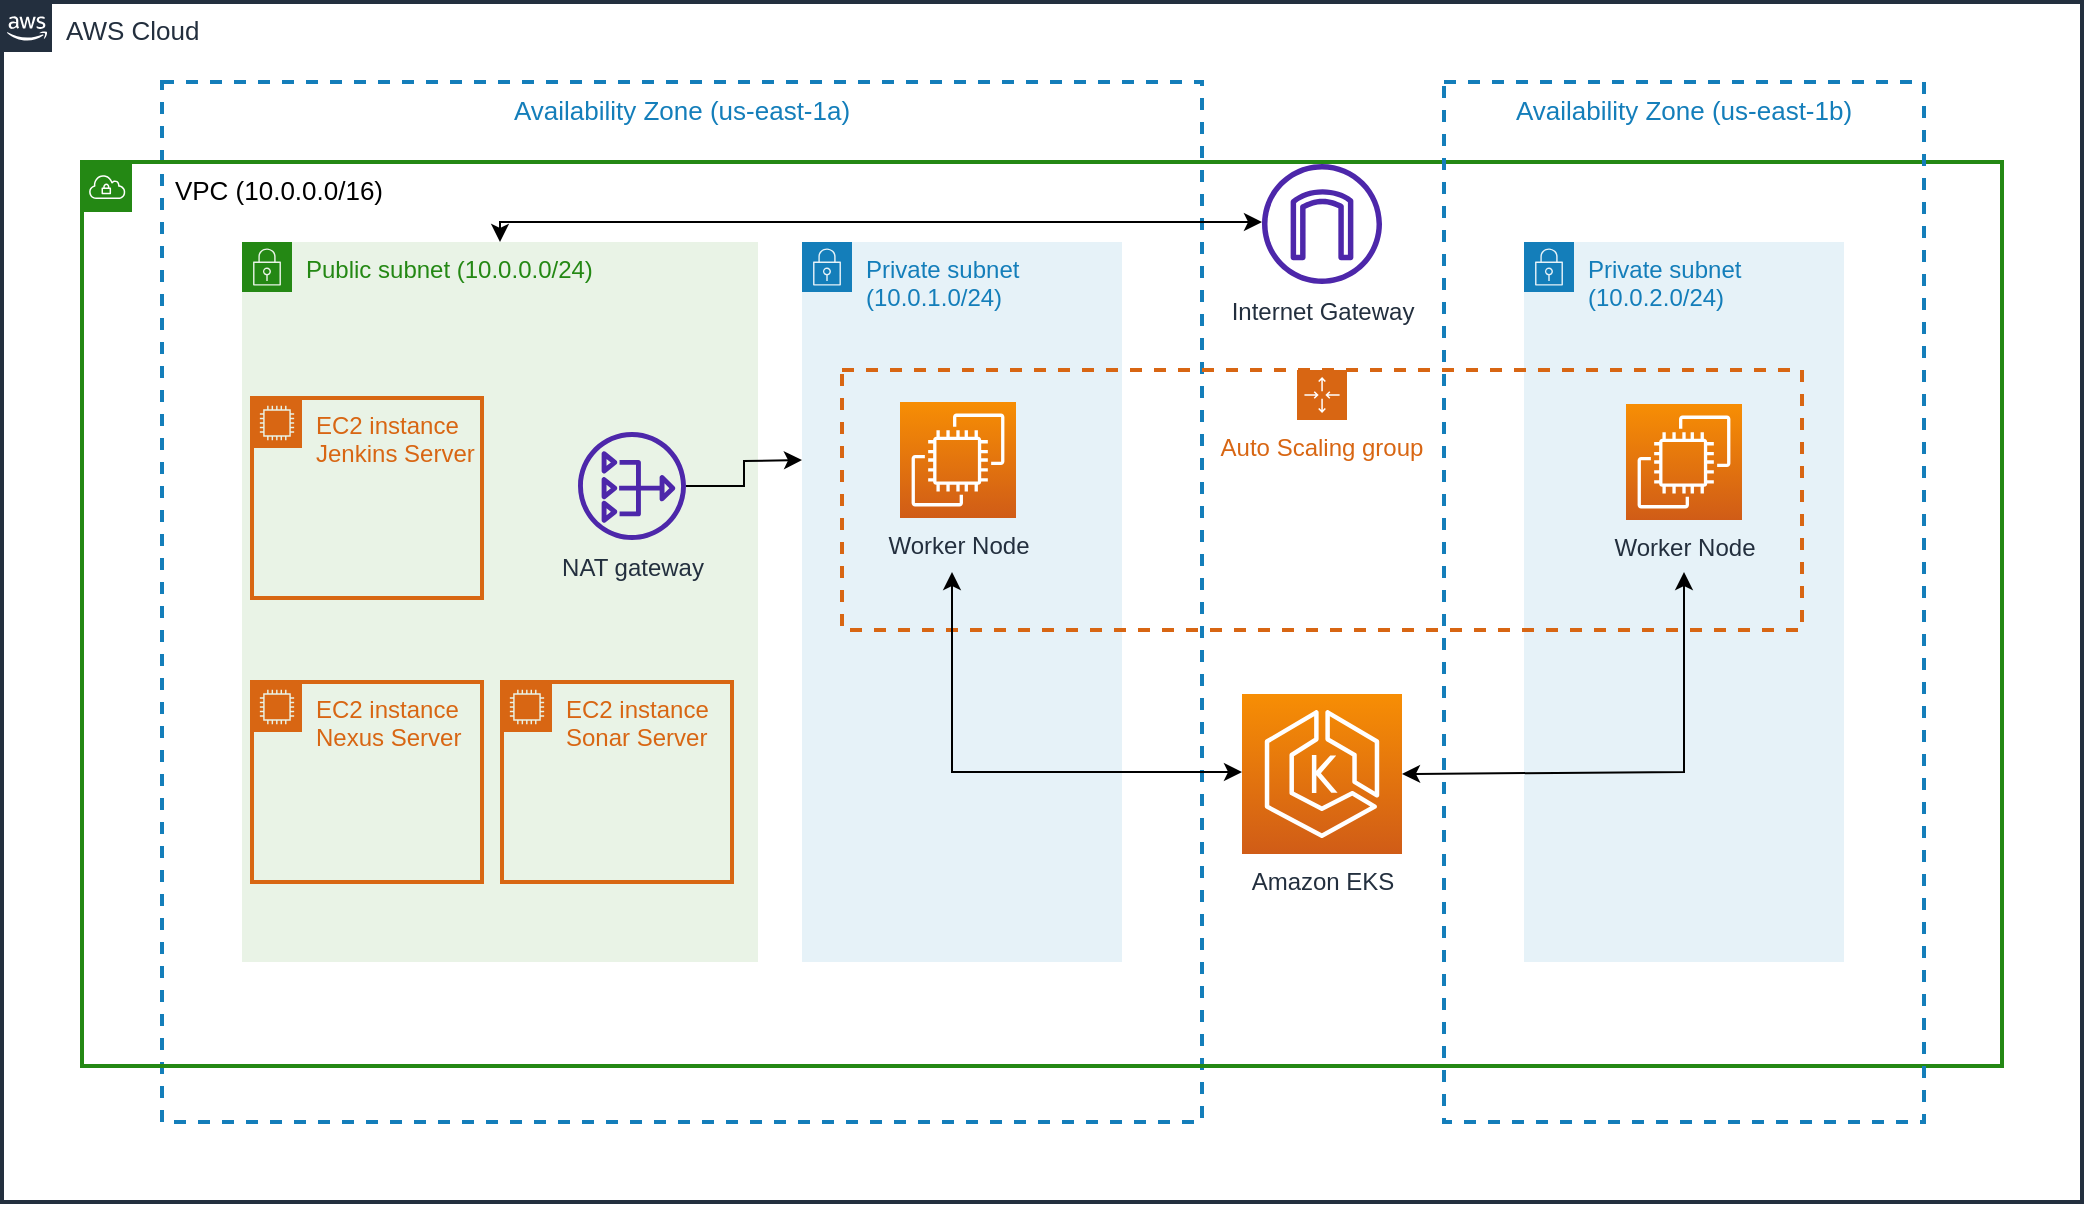 <mxfile version="21.1.2" type="device">
  <diagram name="Page-1" id="pCkzn9qMJvZbVnVIIt9m">
    <mxGraphModel dx="1886" dy="1714" grid="1" gridSize="10" guides="1" tooltips="1" connect="1" arrows="1" fold="1" page="1" pageScale="1" pageWidth="850" pageHeight="1100" math="0" shadow="0">
      <root>
        <mxCell id="0" />
        <mxCell id="1" parent="0" />
        <mxCell id="XMt4THFYrt1HJQhrgokv-8" value="&lt;font style=&quot;font-size: 13px;&quot;&gt;AWS Cloud&lt;/font&gt;" style="points=[[0,0],[0.25,0],[0.5,0],[0.75,0],[1,0],[1,0.25],[1,0.5],[1,0.75],[1,1],[0.75,1],[0.5,1],[0.25,1],[0,1],[0,0.75],[0,0.5],[0,0.25]];outlineConnect=0;gradientColor=none;html=1;whiteSpace=wrap;fontSize=12;fontStyle=0;container=1;pointerEvents=0;collapsible=0;recursiveResize=0;shape=mxgraph.aws4.group;grIcon=mxgraph.aws4.group_aws_cloud_alt;strokeColor=#232F3E;fillColor=none;verticalAlign=top;align=left;spacingLeft=30;fontColor=#232F3E;dashed=0;strokeWidth=2;" parent="1" vertex="1">
          <mxGeometry y="-40" width="1040" height="600" as="geometry" />
        </mxCell>
        <mxCell id="XMt4THFYrt1HJQhrgokv-13" value="Availability Zone (us-east-1a)" style="fillColor=none;strokeColor=#147EBA;dashed=1;verticalAlign=top;fontStyle=0;fontColor=#147EBA;strokeWidth=2;fontSize=13;" parent="1" vertex="1">
          <mxGeometry x="80" width="520" height="520" as="geometry" />
        </mxCell>
        <mxCell id="XMt4THFYrt1HJQhrgokv-14" value="&lt;font color=&quot;#000000&quot; style=&quot;font-size: 13px;&quot;&gt;&amp;nbsp; &amp;nbsp; VPC (10.0.0.0/16)&lt;/font&gt;" style="points=[[0,0],[0.25,0],[0.5,0],[0.75,0],[1,0],[1,0.25],[1,0.5],[1,0.75],[1,1],[0.75,1],[0.5,1],[0.25,1],[0,1],[0,0.75],[0,0.5],[0,0.25]];outlineConnect=0;gradientColor=none;html=1;whiteSpace=wrap;fontSize=12;fontStyle=0;container=1;pointerEvents=0;collapsible=0;recursiveResize=0;shape=mxgraph.aws4.group;grIcon=mxgraph.aws4.group_vpc;strokeColor=#248814;fillColor=none;verticalAlign=top;align=left;spacingLeft=30;fontColor=#AAB7B8;dashed=0;strokeWidth=2;" parent="1" vertex="1">
          <mxGeometry x="40" y="40" width="960" height="452" as="geometry" />
        </mxCell>
        <mxCell id="XMt4THFYrt1HJQhrgokv-15" value="Public subnet (10.0.0.0/24)" style="points=[[0,0],[0.25,0],[0.5,0],[0.75,0],[1,0],[1,0.25],[1,0.5],[1,0.75],[1,1],[0.75,1],[0.5,1],[0.25,1],[0,1],[0,0.75],[0,0.5],[0,0.25]];outlineConnect=0;gradientColor=none;html=1;whiteSpace=wrap;fontSize=12;fontStyle=0;container=1;pointerEvents=0;collapsible=0;recursiveResize=0;shape=mxgraph.aws4.group;grIcon=mxgraph.aws4.group_security_group;grStroke=0;strokeColor=#248814;fillColor=#E9F3E6;verticalAlign=top;align=left;spacingLeft=30;fontColor=#248814;dashed=0;strokeWidth=2;" parent="XMt4THFYrt1HJQhrgokv-14" vertex="1">
          <mxGeometry x="80" y="40" width="258" height="360" as="geometry" />
        </mxCell>
        <mxCell id="XMt4THFYrt1HJQhrgokv-18" value="EC2 instance Nexus Server" style="points=[[0,0],[0.25,0],[0.5,0],[0.75,0],[1,0],[1,0.25],[1,0.5],[1,0.75],[1,1],[0.75,1],[0.5,1],[0.25,1],[0,1],[0,0.75],[0,0.5],[0,0.25]];outlineConnect=0;gradientColor=none;html=1;whiteSpace=wrap;fontSize=12;fontStyle=0;container=1;pointerEvents=0;collapsible=0;recursiveResize=0;shape=mxgraph.aws4.group;grIcon=mxgraph.aws4.group_ec2_instance_contents;strokeColor=#D86613;fillColor=none;verticalAlign=top;align=left;spacingLeft=30;fontColor=#D86613;dashed=0;strokeWidth=2;" parent="XMt4THFYrt1HJQhrgokv-15" vertex="1">
          <mxGeometry x="5" y="220" width="115" height="100" as="geometry" />
        </mxCell>
        <mxCell id="XMt4THFYrt1HJQhrgokv-20" value="" style="shape=image;verticalLabelPosition=bottom;labelBackgroundColor=default;verticalAlign=top;aspect=fixed;imageAspect=0;image=https://www.apache.org/foundation/images/Nexus-logo.1.jpg;" parent="XMt4THFYrt1HJQhrgokv-18" vertex="1">
          <mxGeometry y="47" width="110" height="41.12" as="geometry" />
        </mxCell>
        <mxCell id="XMt4THFYrt1HJQhrgokv-17" value="EC2 instance Sonar Server" style="points=[[0,0],[0.25,0],[0.5,0],[0.75,0],[1,0],[1,0.25],[1,0.5],[1,0.75],[1,1],[0.75,1],[0.5,1],[0.25,1],[0,1],[0,0.75],[0,0.5],[0,0.25]];outlineConnect=0;gradientColor=none;html=1;whiteSpace=wrap;fontSize=12;fontStyle=0;container=1;pointerEvents=0;collapsible=0;recursiveResize=0;shape=mxgraph.aws4.group;grIcon=mxgraph.aws4.group_ec2_instance_contents;strokeColor=#D86613;fillColor=none;verticalAlign=top;align=left;spacingLeft=30;fontColor=#D86613;dashed=0;strokeWidth=2;" parent="XMt4THFYrt1HJQhrgokv-15" vertex="1">
          <mxGeometry x="130" y="220" width="115" height="100" as="geometry" />
        </mxCell>
        <mxCell id="XMt4THFYrt1HJQhrgokv-16" value="" style="shape=image;verticalLabelPosition=bottom;labelBackgroundColor=default;verticalAlign=top;aspect=fixed;imageAspect=0;image=https://www.svgrepo.com/show/354365/sonarqube.svg;clipPath=inset(33.33% 0.33% 33.33% 0%);" parent="XMt4THFYrt1HJQhrgokv-17" vertex="1">
          <mxGeometry x="2" y="49.5" width="105" height="35.117" as="geometry" />
        </mxCell>
        <mxCell id="XMt4THFYrt1HJQhrgokv-23" value="EC2 instance&lt;br&gt;Jenkins Server" style="points=[[0,0],[0.25,0],[0.5,0],[0.75,0],[1,0],[1,0.25],[1,0.5],[1,0.75],[1,1],[0.75,1],[0.5,1],[0.25,1],[0,1],[0,0.75],[0,0.5],[0,0.25]];outlineConnect=0;gradientColor=none;html=1;whiteSpace=wrap;fontSize=12;fontStyle=0;container=1;pointerEvents=0;collapsible=0;recursiveResize=0;shape=mxgraph.aws4.group;grIcon=mxgraph.aws4.group_ec2_instance_contents;strokeColor=#D86613;fillColor=none;verticalAlign=top;align=left;spacingLeft=30;fontColor=#D86613;dashed=0;strokeWidth=2;" parent="XMt4THFYrt1HJQhrgokv-15" vertex="1">
          <mxGeometry x="5" y="78" width="115" height="100" as="geometry" />
        </mxCell>
        <mxCell id="XMt4THFYrt1HJQhrgokv-33" value="NAT gateway" style="sketch=0;outlineConnect=0;fontColor=#232F3E;gradientColor=none;fillColor=#4D27AA;strokeColor=none;dashed=0;verticalLabelPosition=bottom;verticalAlign=top;align=center;html=1;fontSize=12;fontStyle=0;aspect=fixed;pointerEvents=1;shape=mxgraph.aws4.nat_gateway;strokeWidth=2;" parent="XMt4THFYrt1HJQhrgokv-15" vertex="1">
          <mxGeometry x="168" y="95" width="54" height="54" as="geometry" />
        </mxCell>
        <mxCell id="XMt4THFYrt1HJQhrgokv-10" value="Availability Zone (us-east-1b)" style="fillColor=none;strokeColor=#147EBA;dashed=1;verticalAlign=top;fontStyle=0;fontColor=#147EBA;strokeWidth=2;fontSize=13;" parent="XMt4THFYrt1HJQhrgokv-14" vertex="1">
          <mxGeometry x="681" y="-40" width="240" height="520" as="geometry" />
        </mxCell>
        <mxCell id="XMt4THFYrt1HJQhrgokv-21" value="Private subnet (10.0.1.0/24)" style="points=[[0,0],[0.25,0],[0.5,0],[0.75,0],[1,0],[1,0.25],[1,0.5],[1,0.75],[1,1],[0.75,1],[0.5,1],[0.25,1],[0,1],[0,0.75],[0,0.5],[0,0.25]];outlineConnect=0;gradientColor=none;html=1;whiteSpace=wrap;fontSize=12;fontStyle=0;container=1;pointerEvents=0;collapsible=0;recursiveResize=0;shape=mxgraph.aws4.group;grIcon=mxgraph.aws4.group_security_group;grStroke=0;strokeColor=#147EBA;fillColor=#E6F2F8;verticalAlign=top;align=left;spacingLeft=30;fontColor=#147EBA;dashed=0;strokeWidth=2;" parent="XMt4THFYrt1HJQhrgokv-14" vertex="1">
          <mxGeometry x="360" y="40" width="160" height="360" as="geometry" />
        </mxCell>
        <mxCell id="XMt4THFYrt1HJQhrgokv-22" value="Private subnet&lt;br&gt;(10.0.2.0/24)" style="points=[[0,0],[0.25,0],[0.5,0],[0.75,0],[1,0],[1,0.25],[1,0.5],[1,0.75],[1,1],[0.75,1],[0.5,1],[0.25,1],[0,1],[0,0.75],[0,0.5],[0,0.25]];outlineConnect=0;gradientColor=none;html=1;whiteSpace=wrap;fontSize=12;fontStyle=0;container=1;pointerEvents=0;collapsible=0;recursiveResize=0;shape=mxgraph.aws4.group;grIcon=mxgraph.aws4.group_security_group;grStroke=0;strokeColor=#147EBA;fillColor=#E6F2F8;verticalAlign=top;align=left;spacingLeft=30;fontColor=#147EBA;dashed=0;strokeWidth=2;" parent="XMt4THFYrt1HJQhrgokv-14" vertex="1">
          <mxGeometry x="721" y="40" width="160" height="360" as="geometry" />
        </mxCell>
        <mxCell id="XMt4THFYrt1HJQhrgokv-32" value="Auto Scaling group" style="points=[[0,0],[0.25,0],[0.5,0],[0.75,0],[1,0],[1,0.25],[1,0.5],[1,0.75],[1,1],[0.75,1],[0.5,1],[0.25,1],[0,1],[0,0.75],[0,0.5],[0,0.25]];outlineConnect=0;gradientColor=none;html=1;whiteSpace=wrap;fontSize=12;fontStyle=0;container=1;pointerEvents=0;collapsible=0;recursiveResize=0;shape=mxgraph.aws4.groupCenter;grIcon=mxgraph.aws4.group_auto_scaling_group;grStroke=1;strokeColor=#D86613;fillColor=none;verticalAlign=top;align=center;fontColor=#D86613;dashed=1;spacingTop=25;strokeWidth=2;" parent="XMt4THFYrt1HJQhrgokv-14" vertex="1">
          <mxGeometry x="380" y="104" width="480" height="130" as="geometry" />
        </mxCell>
        <mxCell id="XMt4THFYrt1HJQhrgokv-12" value="Amazon EKS" style="sketch=0;points=[[0,0,0],[0.25,0,0],[0.5,0,0],[0.75,0,0],[1,0,0],[0,1,0],[0.25,1,0],[0.5,1,0],[0.75,1,0],[1,1,0],[0,0.25,0],[0,0.5,0],[0,0.75,0],[1,0.25,0],[1,0.5,0],[1,0.75,0]];outlineConnect=0;fontColor=#232F3E;gradientColor=#F78E04;gradientDirection=north;fillColor=#D05C17;strokeColor=#ffffff;dashed=0;verticalLabelPosition=bottom;verticalAlign=top;align=center;html=1;fontSize=12;fontStyle=0;aspect=fixed;shape=mxgraph.aws4.resourceIcon;resIcon=mxgraph.aws4.eks;strokeWidth=2;" parent="XMt4THFYrt1HJQhrgokv-14" vertex="1">
          <mxGeometry x="580" y="266" width="80" height="80" as="geometry" />
        </mxCell>
        <mxCell id="XMt4THFYrt1HJQhrgokv-35" value="" style="endArrow=classic;html=1;rounded=0;fontSize=13;fontColor=#56aa46;exitX=1;exitY=0.5;exitDx=0;exitDy=0;exitPerimeter=0;startArrow=classic;startFill=1;" parent="XMt4THFYrt1HJQhrgokv-14" source="XMt4THFYrt1HJQhrgokv-12" edge="1">
          <mxGeometry width="50" height="50" relative="1" as="geometry">
            <mxPoint x="610" y="315" as="sourcePoint" />
            <mxPoint x="801" y="205" as="targetPoint" />
            <Array as="points">
              <mxPoint x="801" y="305" />
            </Array>
          </mxGeometry>
        </mxCell>
        <mxCell id="XMt4THFYrt1HJQhrgokv-38" value="Worker Node" style="sketch=0;points=[[0,0,0],[0.25,0,0],[0.5,0,0],[0.75,0,0],[1,0,0],[0,1,0],[0.25,1,0],[0.5,1,0],[0.75,1,0],[1,1,0],[0,0.25,0],[0,0.5,0],[0,0.75,0],[1,0.25,0],[1,0.5,0],[1,0.75,0]];outlineConnect=0;fontColor=#232F3E;gradientColor=#F78E04;gradientDirection=north;fillColor=#D05C17;strokeColor=#ffffff;dashed=0;verticalLabelPosition=bottom;verticalAlign=top;align=center;html=1;fontSize=12;fontStyle=0;aspect=fixed;shape=mxgraph.aws4.resourceIcon;resIcon=mxgraph.aws4.ec2;strokeWidth=2;" parent="XMt4THFYrt1HJQhrgokv-14" vertex="1">
          <mxGeometry x="772" y="121" width="58" height="58" as="geometry" />
        </mxCell>
        <mxCell id="_ug-ZynmrfkJw0m-WMT--1" value="Internet Gateway" style="sketch=0;outlineConnect=0;fontColor=#232F3E;gradientColor=none;fillColor=#4D27AA;strokeColor=none;dashed=0;verticalLabelPosition=bottom;verticalAlign=top;align=center;html=1;fontSize=12;fontStyle=0;aspect=fixed;pointerEvents=1;shape=mxgraph.aws4.internet_gateway;" vertex="1" parent="XMt4THFYrt1HJQhrgokv-14">
          <mxGeometry x="590" y="1" width="60" height="60" as="geometry" />
        </mxCell>
        <mxCell id="_ug-ZynmrfkJw0m-WMT--2" value="" style="rounded=0;orthogonalLoop=1;jettySize=auto;html=1;entryX=0.5;entryY=0;entryDx=0;entryDy=0;edgeStyle=orthogonalEdgeStyle;endArrow=classic;endFill=1;startArrow=classic;startFill=1;" edge="1" parent="XMt4THFYrt1HJQhrgokv-14" source="_ug-ZynmrfkJw0m-WMT--1" target="XMt4THFYrt1HJQhrgokv-15">
          <mxGeometry relative="1" as="geometry">
            <Array as="points">
              <mxPoint x="209" y="30" />
            </Array>
          </mxGeometry>
        </mxCell>
        <mxCell id="XMt4THFYrt1HJQhrgokv-24" value="" style="shape=image;verticalLabelPosition=bottom;labelBackgroundColor=default;verticalAlign=top;imageAspect=0;image=https://upload.wikimedia.org/wikipedia/commons/thumb/e/e9/Jenkins_logo.svg/742px-Jenkins_logo.svg.png;" parent="1" vertex="1">
          <mxGeometry x="148" y="196" width="70" height="62" as="geometry" />
        </mxCell>
        <mxCell id="XMt4THFYrt1HJQhrgokv-36" value="" style="endArrow=classic;html=1;rounded=0;fontSize=13;fontColor=#56aa46;entryX=0.5;entryY=1;entryDx=0;entryDy=0;entryPerimeter=0;startArrow=classic;startFill=1;" parent="1" edge="1">
          <mxGeometry width="50" height="50" relative="1" as="geometry">
            <mxPoint x="620" y="345" as="sourcePoint" />
            <mxPoint x="475" y="245" as="targetPoint" />
            <Array as="points">
              <mxPoint x="475" y="345" />
            </Array>
          </mxGeometry>
        </mxCell>
        <mxCell id="XMt4THFYrt1HJQhrgokv-37" value="Worker Node" style="sketch=0;points=[[0,0,0],[0.25,0,0],[0.5,0,0],[0.75,0,0],[1,0,0],[0,1,0],[0.25,1,0],[0.5,1,0],[0.75,1,0],[1,1,0],[0,0.25,0],[0,0.5,0],[0,0.75,0],[1,0.25,0],[1,0.5,0],[1,0.75,0]];outlineConnect=0;fontColor=#232F3E;gradientColor=#F78E04;gradientDirection=north;fillColor=#D05C17;strokeColor=#ffffff;dashed=0;verticalLabelPosition=bottom;verticalAlign=top;align=center;html=1;fontSize=12;fontStyle=0;aspect=fixed;shape=mxgraph.aws4.resourceIcon;resIcon=mxgraph.aws4.ec2;strokeWidth=2;" parent="1" vertex="1">
          <mxGeometry x="449" y="160" width="58" height="58" as="geometry" />
        </mxCell>
        <mxCell id="_ug-ZynmrfkJw0m-WMT--3" value="" style="edgeStyle=orthogonalEdgeStyle;rounded=0;orthogonalLoop=1;jettySize=auto;html=1;" edge="1" parent="1" source="XMt4THFYrt1HJQhrgokv-33">
          <mxGeometry relative="1" as="geometry">
            <mxPoint x="400" y="189" as="targetPoint" />
          </mxGeometry>
        </mxCell>
      </root>
    </mxGraphModel>
  </diagram>
</mxfile>
